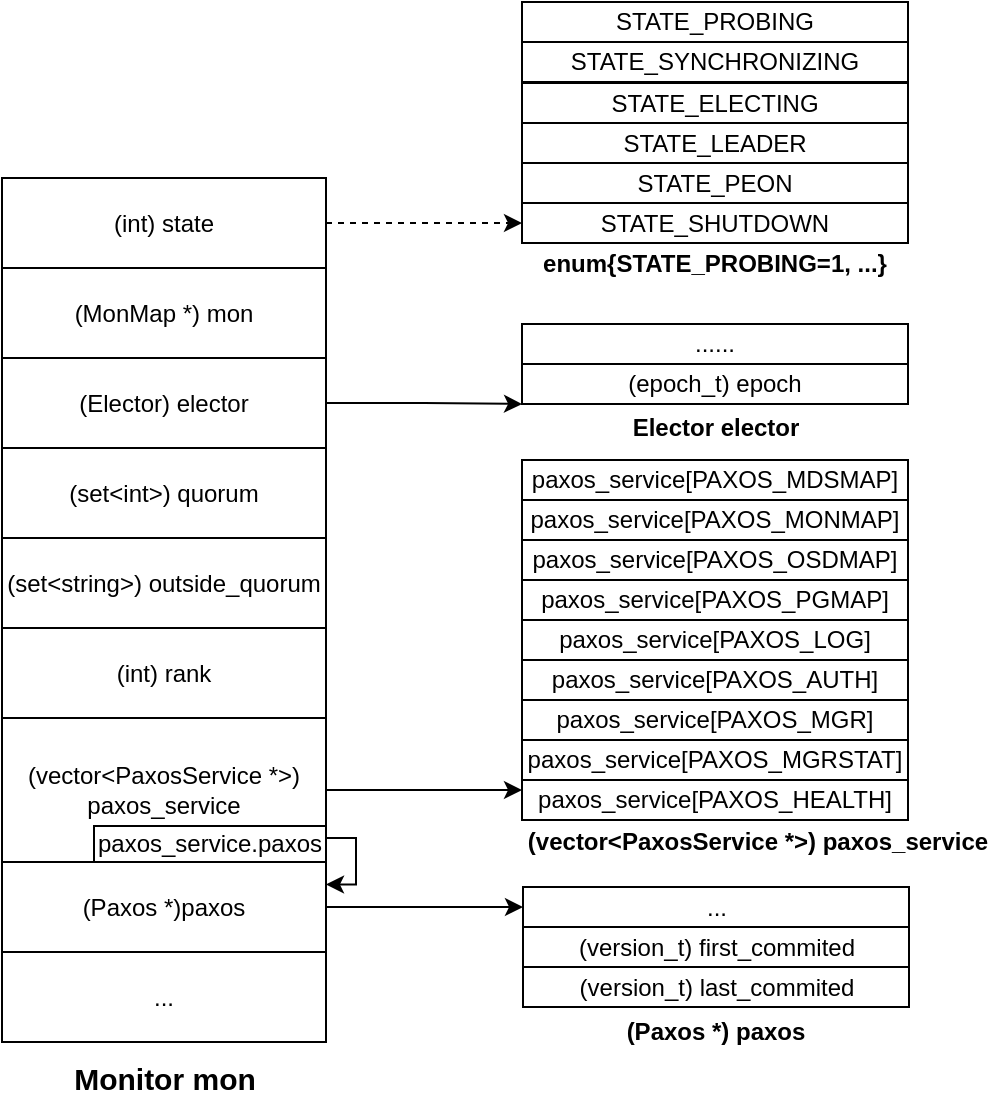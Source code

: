 <mxfile version="13.9.9" type="device"><diagram id="jGC3an4HO2sYpYKOASph" name="第 1 页"><mxGraphModel dx="750" dy="469" grid="0" gridSize="10" guides="1" tooltips="1" connect="1" arrows="1" fold="1" page="1" pageScale="1" pageWidth="827" pageHeight="1169" math="0" shadow="0"><root><mxCell id="0"/><mxCell id="1" parent="0"/><mxCell id="LPsxIR4kPGgAwcN-17y7-4" value="(set&amp;lt;string&amp;gt;) outside_quorum" style="rounded=0;whiteSpace=wrap;html=1;" vertex="1" parent="1"><mxGeometry x="125" y="357" width="162" height="45" as="geometry"/></mxCell><mxCell id="LPsxIR4kPGgAwcN-17y7-6" value="&lt;span style=&quot;font-family: &amp;#34;helvetica&amp;#34;&quot;&gt;(set&amp;lt;int&amp;gt;) quorum&lt;/span&gt;" style="rounded=0;whiteSpace=wrap;html=1;" vertex="1" parent="1"><mxGeometry x="125" y="312" width="162" height="45" as="geometry"/></mxCell><mxCell id="LPsxIR4kPGgAwcN-17y7-7" value="(MonMap *) mon" style="rounded=0;whiteSpace=wrap;html=1;" vertex="1" parent="1"><mxGeometry x="125" y="222" width="162" height="45" as="geometry"/></mxCell><mxCell id="LPsxIR4kPGgAwcN-17y7-54" style="edgeStyle=orthogonalEdgeStyle;rounded=0;orthogonalLoop=1;jettySize=auto;html=1;exitX=1;exitY=0.5;exitDx=0;exitDy=0;entryX=0;entryY=0.5;entryDx=0;entryDy=0;dashed=1;" edge="1" parent="1" source="LPsxIR4kPGgAwcN-17y7-8" target="LPsxIR4kPGgAwcN-17y7-25"><mxGeometry relative="1" as="geometry"/></mxCell><mxCell id="LPsxIR4kPGgAwcN-17y7-8" value="(int) state" style="rounded=0;whiteSpace=wrap;html=1;" vertex="1" parent="1"><mxGeometry x="125" y="177" width="162" height="45" as="geometry"/></mxCell><mxCell id="LPsxIR4kPGgAwcN-17y7-9" value="(int) rank" style="rounded=0;whiteSpace=wrap;html=1;" vertex="1" parent="1"><mxGeometry x="125" y="402" width="162" height="45" as="geometry"/></mxCell><mxCell id="LPsxIR4kPGgAwcN-17y7-46" style="edgeStyle=orthogonalEdgeStyle;rounded=0;orthogonalLoop=1;jettySize=auto;html=1;exitX=1;exitY=0.5;exitDx=0;exitDy=0;entryX=0;entryY=1;entryDx=0;entryDy=0;" edge="1" parent="1" source="LPsxIR4kPGgAwcN-17y7-10" target="LPsxIR4kPGgAwcN-17y7-26"><mxGeometry relative="1" as="geometry"><Array as="points"><mxPoint x="336" y="289"/><mxPoint x="385" y="290"/></Array></mxGeometry></mxCell><mxCell id="LPsxIR4kPGgAwcN-17y7-10" value="(Elector) elector" style="rounded=0;whiteSpace=wrap;html=1;" vertex="1" parent="1"><mxGeometry x="125" y="267" width="162" height="45" as="geometry"/></mxCell><mxCell id="LPsxIR4kPGgAwcN-17y7-48" style="edgeStyle=orthogonalEdgeStyle;rounded=0;orthogonalLoop=1;jettySize=auto;html=1;exitX=1;exitY=0.5;exitDx=0;exitDy=0;entryX=0;entryY=0.25;entryDx=0;entryDy=0;" edge="1" parent="1" source="LPsxIR4kPGgAwcN-17y7-11" target="LPsxIR4kPGgAwcN-17y7-34"><mxGeometry relative="1" as="geometry"/></mxCell><mxCell id="LPsxIR4kPGgAwcN-17y7-11" value="(vector&amp;lt;PaxosService *&amp;gt;) paxos_service" style="rounded=0;whiteSpace=wrap;html=1;" vertex="1" parent="1"><mxGeometry x="125" y="447" width="162" height="72" as="geometry"/></mxCell><mxCell id="LPsxIR4kPGgAwcN-17y7-15" style="edgeStyle=orthogonalEdgeStyle;rounded=0;orthogonalLoop=1;jettySize=auto;html=1;exitX=1;exitY=0.25;exitDx=0;exitDy=0;entryX=1;entryY=0.25;entryDx=0;entryDy=0;" edge="1" parent="1" source="LPsxIR4kPGgAwcN-17y7-12" target="LPsxIR4kPGgAwcN-17y7-14"><mxGeometry relative="1" as="geometry"><Array as="points"><mxPoint x="287" y="507"/><mxPoint x="302" y="507"/><mxPoint x="302" y="530"/></Array></mxGeometry></mxCell><mxCell id="LPsxIR4kPGgAwcN-17y7-12" value="paxos_service.paxos" style="rounded=0;whiteSpace=wrap;html=1;" vertex="1" parent="1"><mxGeometry x="171" y="501" width="116" height="18" as="geometry"/></mxCell><mxCell id="LPsxIR4kPGgAwcN-17y7-51" style="edgeStyle=orthogonalEdgeStyle;rounded=0;orthogonalLoop=1;jettySize=auto;html=1;exitX=1;exitY=0.5;exitDx=0;exitDy=0;entryX=0;entryY=0.5;entryDx=0;entryDy=0;" edge="1" parent="1" source="LPsxIR4kPGgAwcN-17y7-14" target="LPsxIR4kPGgAwcN-17y7-40"><mxGeometry relative="1" as="geometry"/></mxCell><mxCell id="LPsxIR4kPGgAwcN-17y7-14" value="(Paxos *)paxos" style="rounded=0;whiteSpace=wrap;html=1;" vertex="1" parent="1"><mxGeometry x="125" y="519" width="162" height="45" as="geometry"/></mxCell><mxCell id="LPsxIR4kPGgAwcN-17y7-16" value="..." style="rounded=0;whiteSpace=wrap;html=1;" vertex="1" parent="1"><mxGeometry x="125" y="564" width="162" height="45" as="geometry"/></mxCell><mxCell id="LPsxIR4kPGgAwcN-17y7-19" value="paxos_service[PAXOS_MDSMAP]" style="rounded=0;whiteSpace=wrap;html=1;" vertex="1" parent="1"><mxGeometry x="385" y="318" width="193" height="20" as="geometry"/></mxCell><mxCell id="LPsxIR4kPGgAwcN-17y7-20" value="STATE_PROBING" style="rounded=0;whiteSpace=wrap;html=1;" vertex="1" parent="1"><mxGeometry x="385" y="89" width="193" height="20" as="geometry"/></mxCell><mxCell id="LPsxIR4kPGgAwcN-17y7-21" value="STATE_SYNCHRONIZING" style="rounded=0;whiteSpace=wrap;html=1;" vertex="1" parent="1"><mxGeometry x="385" y="109" width="193" height="20" as="geometry"/></mxCell><mxCell id="LPsxIR4kPGgAwcN-17y7-22" value="STATE_ELECTING" style="rounded=0;whiteSpace=wrap;html=1;" vertex="1" parent="1"><mxGeometry x="385" y="129.5" width="193" height="20" as="geometry"/></mxCell><mxCell id="LPsxIR4kPGgAwcN-17y7-23" value="STATE_LEADER" style="rounded=0;whiteSpace=wrap;html=1;" vertex="1" parent="1"><mxGeometry x="385" y="149.5" width="193" height="20" as="geometry"/></mxCell><mxCell id="LPsxIR4kPGgAwcN-17y7-24" value="STATE_PEON" style="rounded=0;whiteSpace=wrap;html=1;" vertex="1" parent="1"><mxGeometry x="385" y="169.5" width="193" height="20" as="geometry"/></mxCell><mxCell id="LPsxIR4kPGgAwcN-17y7-25" value="STATE_SHUTDOWN" style="rounded=0;whiteSpace=wrap;html=1;" vertex="1" parent="1"><mxGeometry x="385" y="189.5" width="193" height="20" as="geometry"/></mxCell><mxCell id="LPsxIR4kPGgAwcN-17y7-26" value="(epoch_t) epoch" style="rounded=0;whiteSpace=wrap;html=1;" vertex="1" parent="1"><mxGeometry x="385" y="270" width="193" height="20" as="geometry"/></mxCell><mxCell id="LPsxIR4kPGgAwcN-17y7-27" value="paxos_service[PAXOS_MONMAP]" style="rounded=0;whiteSpace=wrap;html=1;" vertex="1" parent="1"><mxGeometry x="385" y="338" width="193" height="20" as="geometry"/></mxCell><mxCell id="LPsxIR4kPGgAwcN-17y7-28" value="paxos_service[PAXOS_OSDMAP]" style="rounded=0;whiteSpace=wrap;html=1;" vertex="1" parent="1"><mxGeometry x="385" y="358" width="193" height="20" as="geometry"/></mxCell><mxCell id="LPsxIR4kPGgAwcN-17y7-29" value="paxos_service[PAXOS_PGMAP]" style="rounded=0;whiteSpace=wrap;html=1;" vertex="1" parent="1"><mxGeometry x="385" y="378" width="193" height="20" as="geometry"/></mxCell><mxCell id="LPsxIR4kPGgAwcN-17y7-30" value="paxos_service[PAXOS_LOG]" style="rounded=0;whiteSpace=wrap;html=1;" vertex="1" parent="1"><mxGeometry x="385" y="398" width="193" height="20" as="geometry"/></mxCell><mxCell id="LPsxIR4kPGgAwcN-17y7-31" value="paxos_service[PAXOS_AUTH]" style="rounded=0;whiteSpace=wrap;html=1;" vertex="1" parent="1"><mxGeometry x="385" y="418" width="193" height="20" as="geometry"/></mxCell><mxCell id="LPsxIR4kPGgAwcN-17y7-32" value="paxos_service[PAXOS_MGR]" style="rounded=0;whiteSpace=wrap;html=1;" vertex="1" parent="1"><mxGeometry x="385" y="438" width="193" height="20" as="geometry"/></mxCell><mxCell id="LPsxIR4kPGgAwcN-17y7-33" value="paxos_service[PAXOS_MGRSTAT]" style="rounded=0;whiteSpace=wrap;html=1;" vertex="1" parent="1"><mxGeometry x="385" y="458" width="193" height="20" as="geometry"/></mxCell><mxCell id="LPsxIR4kPGgAwcN-17y7-34" value="paxos_service[PAXOS_HEALTH]" style="rounded=0;whiteSpace=wrap;html=1;" vertex="1" parent="1"><mxGeometry x="385" y="478" width="193" height="20" as="geometry"/></mxCell><mxCell id="LPsxIR4kPGgAwcN-17y7-35" value="......" style="rounded=0;whiteSpace=wrap;html=1;" vertex="1" parent="1"><mxGeometry x="385" y="250" width="193" height="20" as="geometry"/></mxCell><mxCell id="LPsxIR4kPGgAwcN-17y7-38" value="(version_t) first_commited" style="rounded=0;whiteSpace=wrap;html=1;" vertex="1" parent="1"><mxGeometry x="385.5" y="551.5" width="193" height="20" as="geometry"/></mxCell><mxCell id="LPsxIR4kPGgAwcN-17y7-39" value="(version_t) last_commited" style="rounded=0;whiteSpace=wrap;html=1;" vertex="1" parent="1"><mxGeometry x="385.5" y="571.5" width="193" height="20" as="geometry"/></mxCell><mxCell id="LPsxIR4kPGgAwcN-17y7-40" value="..." style="rounded=0;whiteSpace=wrap;html=1;" vertex="1" parent="1"><mxGeometry x="385.5" y="531.5" width="193" height="20" as="geometry"/></mxCell><mxCell id="LPsxIR4kPGgAwcN-17y7-44" value="enum{STATE_PROBING=1, ...}" style="text;html=1;strokeColor=none;fillColor=none;align=center;verticalAlign=middle;whiteSpace=wrap;rounded=0;fontStyle=1" vertex="1" parent="1"><mxGeometry x="385" y="209.5" width="193" height="20" as="geometry"/></mxCell><mxCell id="LPsxIR4kPGgAwcN-17y7-47" value="Elector elector" style="text;html=1;strokeColor=none;fillColor=none;align=center;verticalAlign=middle;whiteSpace=wrap;rounded=0;fontStyle=1" vertex="1" parent="1"><mxGeometry x="386" y="292" width="192" height="20" as="geometry"/></mxCell><mxCell id="LPsxIR4kPGgAwcN-17y7-49" value="&lt;span style=&quot;&quot;&gt;(vector&amp;lt;PaxosService *&amp;gt;) paxos_service&lt;/span&gt;" style="text;html=1;strokeColor=none;fillColor=none;align=center;verticalAlign=middle;whiteSpace=wrap;rounded=0;fontStyle=1" vertex="1" parent="1"><mxGeometry x="386" y="499" width="234" height="20" as="geometry"/></mxCell><mxCell id="LPsxIR4kPGgAwcN-17y7-53" value="(Paxos *) paxos" style="text;html=1;strokeColor=none;fillColor=none;align=center;verticalAlign=middle;whiteSpace=wrap;rounded=0;fontStyle=1" vertex="1" parent="1"><mxGeometry x="385" y="594" width="194" height="20" as="geometry"/></mxCell><mxCell id="LPsxIR4kPGgAwcN-17y7-55" value="Monitor mon" style="text;html=1;strokeColor=none;fillColor=none;align=center;verticalAlign=middle;whiteSpace=wrap;rounded=0;fontStyle=1;fontSize=15;" vertex="1" parent="1"><mxGeometry x="154.75" y="617" width="102.5" height="20" as="geometry"/></mxCell></root></mxGraphModel></diagram></mxfile>